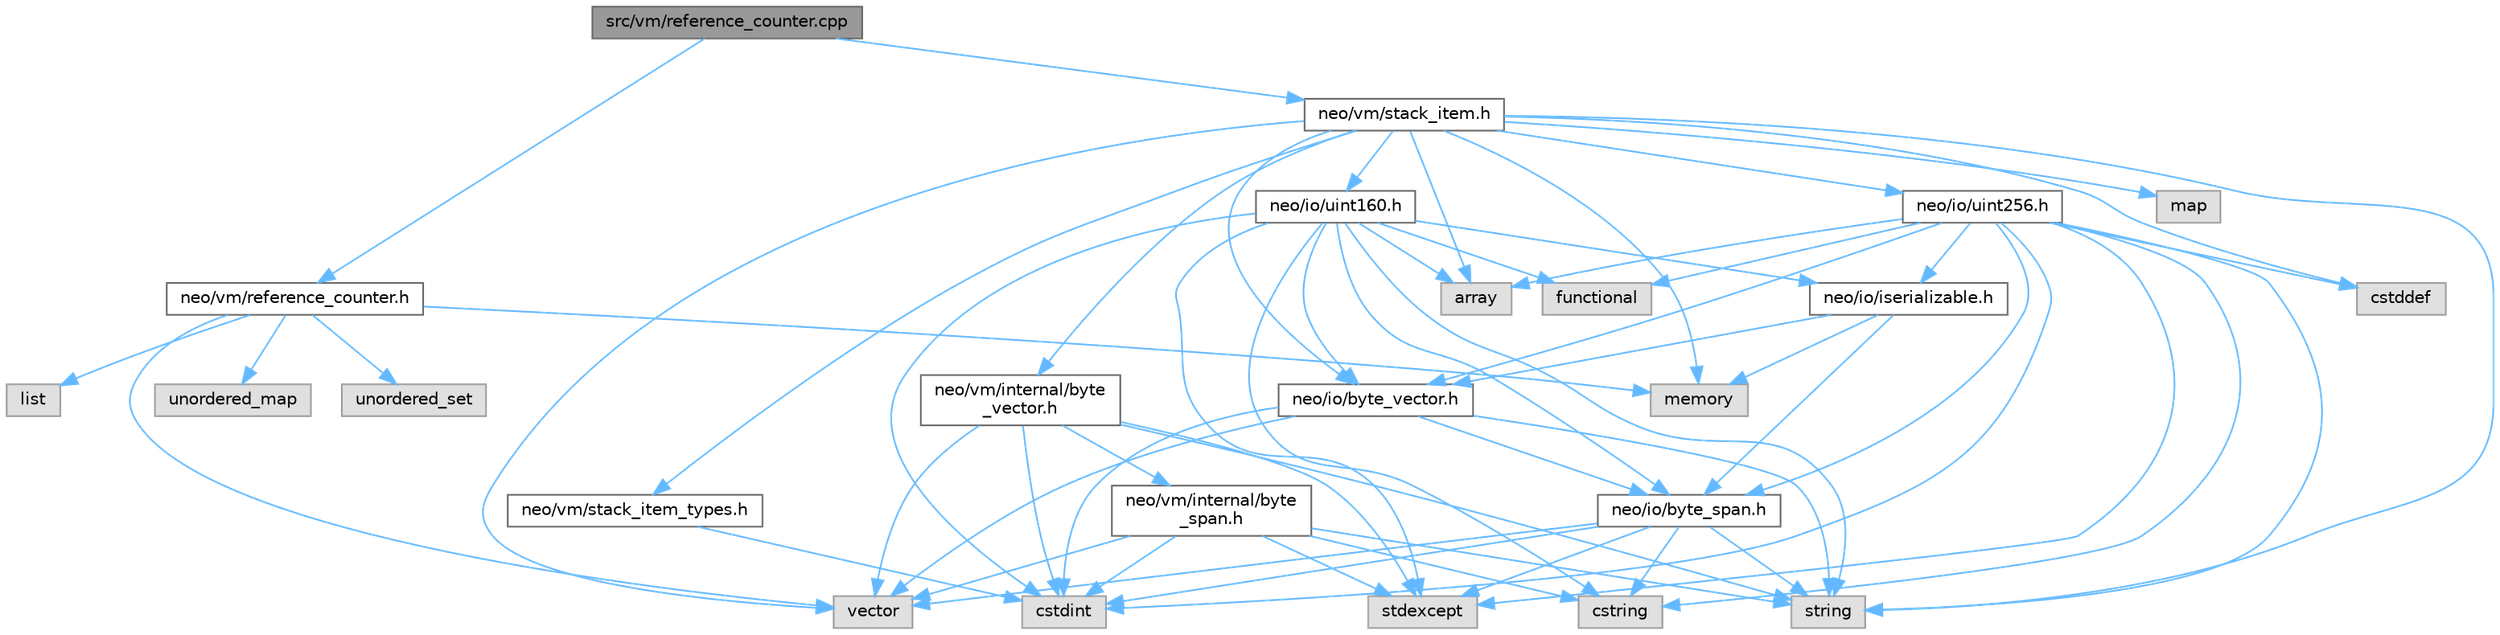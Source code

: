digraph "src/vm/reference_counter.cpp"
{
 // LATEX_PDF_SIZE
  bgcolor="transparent";
  edge [fontname=Helvetica,fontsize=10,labelfontname=Helvetica,labelfontsize=10];
  node [fontname=Helvetica,fontsize=10,shape=box,height=0.2,width=0.4];
  Node1 [id="Node000001",label="src/vm/reference_counter.cpp",height=0.2,width=0.4,color="gray40", fillcolor="grey60", style="filled", fontcolor="black",tooltip=" "];
  Node1 -> Node2 [id="edge61_Node000001_Node000002",color="steelblue1",style="solid",tooltip=" "];
  Node2 [id="Node000002",label="neo/vm/reference_counter.h",height=0.2,width=0.4,color="grey40", fillcolor="white", style="filled",URL="$reference__counter_8h.html",tooltip=" "];
  Node2 -> Node3 [id="edge62_Node000002_Node000003",color="steelblue1",style="solid",tooltip=" "];
  Node3 [id="Node000003",label="list",height=0.2,width=0.4,color="grey60", fillcolor="#E0E0E0", style="filled",tooltip=" "];
  Node2 -> Node4 [id="edge63_Node000002_Node000004",color="steelblue1",style="solid",tooltip=" "];
  Node4 [id="Node000004",label="memory",height=0.2,width=0.4,color="grey60", fillcolor="#E0E0E0", style="filled",tooltip=" "];
  Node2 -> Node5 [id="edge64_Node000002_Node000005",color="steelblue1",style="solid",tooltip=" "];
  Node5 [id="Node000005",label="unordered_map",height=0.2,width=0.4,color="grey60", fillcolor="#E0E0E0", style="filled",tooltip=" "];
  Node2 -> Node6 [id="edge65_Node000002_Node000006",color="steelblue1",style="solid",tooltip=" "];
  Node6 [id="Node000006",label="unordered_set",height=0.2,width=0.4,color="grey60", fillcolor="#E0E0E0", style="filled",tooltip=" "];
  Node2 -> Node7 [id="edge66_Node000002_Node000007",color="steelblue1",style="solid",tooltip=" "];
  Node7 [id="Node000007",label="vector",height=0.2,width=0.4,color="grey60", fillcolor="#E0E0E0", style="filled",tooltip=" "];
  Node1 -> Node8 [id="edge67_Node000001_Node000008",color="steelblue1",style="solid",tooltip=" "];
  Node8 [id="Node000008",label="neo/vm/stack_item.h",height=0.2,width=0.4,color="grey40", fillcolor="white", style="filled",URL="$stack__item_8h.html",tooltip=" "];
  Node8 -> Node9 [id="edge68_Node000008_Node000009",color="steelblue1",style="solid",tooltip=" "];
  Node9 [id="Node000009",label="neo/io/byte_vector.h",height=0.2,width=0.4,color="grey40", fillcolor="white", style="filled",URL="$io_2byte__vector_8h.html",tooltip=" "];
  Node9 -> Node10 [id="edge69_Node000009_Node000010",color="steelblue1",style="solid",tooltip=" "];
  Node10 [id="Node000010",label="neo/io/byte_span.h",height=0.2,width=0.4,color="grey40", fillcolor="white", style="filled",URL="$io_2byte__span_8h.html",tooltip=" "];
  Node10 -> Node11 [id="edge70_Node000010_Node000011",color="steelblue1",style="solid",tooltip=" "];
  Node11 [id="Node000011",label="cstdint",height=0.2,width=0.4,color="grey60", fillcolor="#E0E0E0", style="filled",tooltip=" "];
  Node10 -> Node12 [id="edge71_Node000010_Node000012",color="steelblue1",style="solid",tooltip=" "];
  Node12 [id="Node000012",label="cstring",height=0.2,width=0.4,color="grey60", fillcolor="#E0E0E0", style="filled",tooltip=" "];
  Node10 -> Node13 [id="edge72_Node000010_Node000013",color="steelblue1",style="solid",tooltip=" "];
  Node13 [id="Node000013",label="stdexcept",height=0.2,width=0.4,color="grey60", fillcolor="#E0E0E0", style="filled",tooltip=" "];
  Node10 -> Node14 [id="edge73_Node000010_Node000014",color="steelblue1",style="solid",tooltip=" "];
  Node14 [id="Node000014",label="string",height=0.2,width=0.4,color="grey60", fillcolor="#E0E0E0", style="filled",tooltip=" "];
  Node10 -> Node7 [id="edge74_Node000010_Node000007",color="steelblue1",style="solid",tooltip=" "];
  Node9 -> Node11 [id="edge75_Node000009_Node000011",color="steelblue1",style="solid",tooltip=" "];
  Node9 -> Node14 [id="edge76_Node000009_Node000014",color="steelblue1",style="solid",tooltip=" "];
  Node9 -> Node7 [id="edge77_Node000009_Node000007",color="steelblue1",style="solid",tooltip=" "];
  Node8 -> Node15 [id="edge78_Node000008_Node000015",color="steelblue1",style="solid",tooltip=" "];
  Node15 [id="Node000015",label="neo/io/uint160.h",height=0.2,width=0.4,color="grey40", fillcolor="white", style="filled",URL="$uint160_8h.html",tooltip=" "];
  Node15 -> Node10 [id="edge79_Node000015_Node000010",color="steelblue1",style="solid",tooltip=" "];
  Node15 -> Node9 [id="edge80_Node000015_Node000009",color="steelblue1",style="solid",tooltip=" "];
  Node15 -> Node16 [id="edge81_Node000015_Node000016",color="steelblue1",style="solid",tooltip=" "];
  Node16 [id="Node000016",label="neo/io/iserializable.h",height=0.2,width=0.4,color="grey40", fillcolor="white", style="filled",URL="$iserializable_8h.html",tooltip=" "];
  Node16 -> Node10 [id="edge82_Node000016_Node000010",color="steelblue1",style="solid",tooltip=" "];
  Node16 -> Node9 [id="edge83_Node000016_Node000009",color="steelblue1",style="solid",tooltip=" "];
  Node16 -> Node4 [id="edge84_Node000016_Node000004",color="steelblue1",style="solid",tooltip=" "];
  Node15 -> Node17 [id="edge85_Node000015_Node000017",color="steelblue1",style="solid",tooltip=" "];
  Node17 [id="Node000017",label="array",height=0.2,width=0.4,color="grey60", fillcolor="#E0E0E0", style="filled",tooltip=" "];
  Node15 -> Node11 [id="edge86_Node000015_Node000011",color="steelblue1",style="solid",tooltip=" "];
  Node15 -> Node12 [id="edge87_Node000015_Node000012",color="steelblue1",style="solid",tooltip=" "];
  Node15 -> Node18 [id="edge88_Node000015_Node000018",color="steelblue1",style="solid",tooltip=" "];
  Node18 [id="Node000018",label="functional",height=0.2,width=0.4,color="grey60", fillcolor="#E0E0E0", style="filled",tooltip=" "];
  Node15 -> Node13 [id="edge89_Node000015_Node000013",color="steelblue1",style="solid",tooltip=" "];
  Node15 -> Node14 [id="edge90_Node000015_Node000014",color="steelblue1",style="solid",tooltip=" "];
  Node8 -> Node19 [id="edge91_Node000008_Node000019",color="steelblue1",style="solid",tooltip=" "];
  Node19 [id="Node000019",label="neo/io/uint256.h",height=0.2,width=0.4,color="grey40", fillcolor="white", style="filled",URL="$uint256_8h.html",tooltip=" "];
  Node19 -> Node10 [id="edge92_Node000019_Node000010",color="steelblue1",style="solid",tooltip=" "];
  Node19 -> Node9 [id="edge93_Node000019_Node000009",color="steelblue1",style="solid",tooltip=" "];
  Node19 -> Node16 [id="edge94_Node000019_Node000016",color="steelblue1",style="solid",tooltip=" "];
  Node19 -> Node17 [id="edge95_Node000019_Node000017",color="steelblue1",style="solid",tooltip=" "];
  Node19 -> Node20 [id="edge96_Node000019_Node000020",color="steelblue1",style="solid",tooltip=" "];
  Node20 [id="Node000020",label="cstddef",height=0.2,width=0.4,color="grey60", fillcolor="#E0E0E0", style="filled",tooltip=" "];
  Node19 -> Node11 [id="edge97_Node000019_Node000011",color="steelblue1",style="solid",tooltip=" "];
  Node19 -> Node12 [id="edge98_Node000019_Node000012",color="steelblue1",style="solid",tooltip=" "];
  Node19 -> Node18 [id="edge99_Node000019_Node000018",color="steelblue1",style="solid",tooltip=" "];
  Node19 -> Node13 [id="edge100_Node000019_Node000013",color="steelblue1",style="solid",tooltip=" "];
  Node19 -> Node14 [id="edge101_Node000019_Node000014",color="steelblue1",style="solid",tooltip=" "];
  Node8 -> Node21 [id="edge102_Node000008_Node000021",color="steelblue1",style="solid",tooltip=" "];
  Node21 [id="Node000021",label="neo/vm/internal/byte\l_vector.h",height=0.2,width=0.4,color="grey40", fillcolor="white", style="filled",URL="$vm_2internal_2byte__vector_8h.html",tooltip=" "];
  Node21 -> Node22 [id="edge103_Node000021_Node000022",color="steelblue1",style="solid",tooltip=" "];
  Node22 [id="Node000022",label="neo/vm/internal/byte\l_span.h",height=0.2,width=0.4,color="grey40", fillcolor="white", style="filled",URL="$vm_2internal_2byte__span_8h.html",tooltip=" "];
  Node22 -> Node11 [id="edge104_Node000022_Node000011",color="steelblue1",style="solid",tooltip=" "];
  Node22 -> Node12 [id="edge105_Node000022_Node000012",color="steelblue1",style="solid",tooltip=" "];
  Node22 -> Node13 [id="edge106_Node000022_Node000013",color="steelblue1",style="solid",tooltip=" "];
  Node22 -> Node14 [id="edge107_Node000022_Node000014",color="steelblue1",style="solid",tooltip=" "];
  Node22 -> Node7 [id="edge108_Node000022_Node000007",color="steelblue1",style="solid",tooltip=" "];
  Node21 -> Node11 [id="edge109_Node000021_Node000011",color="steelblue1",style="solid",tooltip=" "];
  Node21 -> Node13 [id="edge110_Node000021_Node000013",color="steelblue1",style="solid",tooltip=" "];
  Node21 -> Node14 [id="edge111_Node000021_Node000014",color="steelblue1",style="solid",tooltip=" "];
  Node21 -> Node7 [id="edge112_Node000021_Node000007",color="steelblue1",style="solid",tooltip=" "];
  Node8 -> Node23 [id="edge113_Node000008_Node000023",color="steelblue1",style="solid",tooltip=" "];
  Node23 [id="Node000023",label="neo/vm/stack_item_types.h",height=0.2,width=0.4,color="grey40", fillcolor="white", style="filled",URL="$stack__item__types_8h.html",tooltip=" "];
  Node23 -> Node11 [id="edge114_Node000023_Node000011",color="steelblue1",style="solid",tooltip=" "];
  Node8 -> Node17 [id="edge115_Node000008_Node000017",color="steelblue1",style="solid",tooltip=" "];
  Node8 -> Node20 [id="edge116_Node000008_Node000020",color="steelblue1",style="solid",tooltip=" "];
  Node8 -> Node24 [id="edge117_Node000008_Node000024",color="steelblue1",style="solid",tooltip=" "];
  Node24 [id="Node000024",label="map",height=0.2,width=0.4,color="grey60", fillcolor="#E0E0E0", style="filled",tooltip=" "];
  Node8 -> Node4 [id="edge118_Node000008_Node000004",color="steelblue1",style="solid",tooltip=" "];
  Node8 -> Node14 [id="edge119_Node000008_Node000014",color="steelblue1",style="solid",tooltip=" "];
  Node8 -> Node7 [id="edge120_Node000008_Node000007",color="steelblue1",style="solid",tooltip=" "];
}
